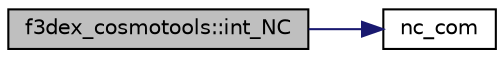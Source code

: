 digraph G
{
  edge [fontname="Helvetica",fontsize="10",labelfontname="Helvetica",labelfontsize="10"];
  node [fontname="Helvetica",fontsize="10",shape=record];
  rankdir=LR;
  Node1 [label="f3dex_cosmotools::int_NC",height=0.2,width=0.4,color="black", fillcolor="grey75", style="filled" fontcolor="black"];
  Node1 -> Node2 [color="midnightblue",fontsize="10",style="solid"];
  Node2 [label="nc_com",height=0.2,width=0.4,color="black", fillcolor="white", style="filled",URL="$quadrule_8f90.html#a0b336aacd3856d5d5e724522dd3e6e8a"];
}
